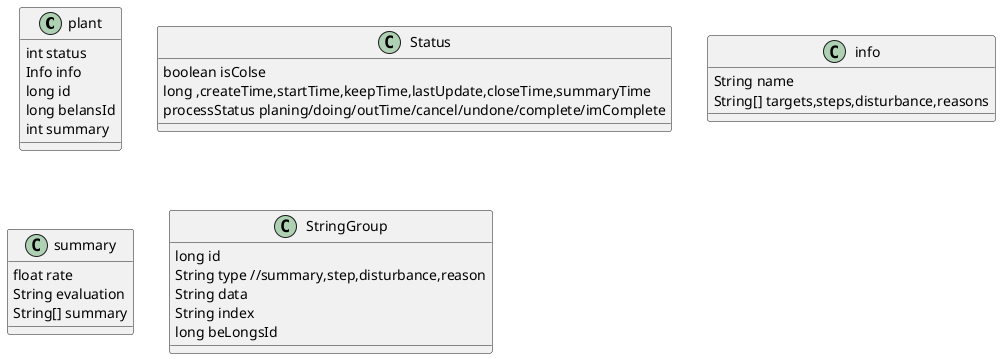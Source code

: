 @startuml
class plant{
int status
Info info
long id
long belansId
int summary
}
class Status{
boolean isColse
long ,createTime,startTime,keepTime,lastUpdate,closeTime,summaryTime
processStatus planing/doing/outTime/cancel/undone/complete/imComplete
}
class info{
String name
String[] targets,steps,disturbance,reasons
}
class summary{

float rate
String evaluation
String[] summary
}

'db
 class StringGroup{
    long id
    String type //summary,step,disturbance,reason
    String data
    String index
    long beLongsId

}






@enduml